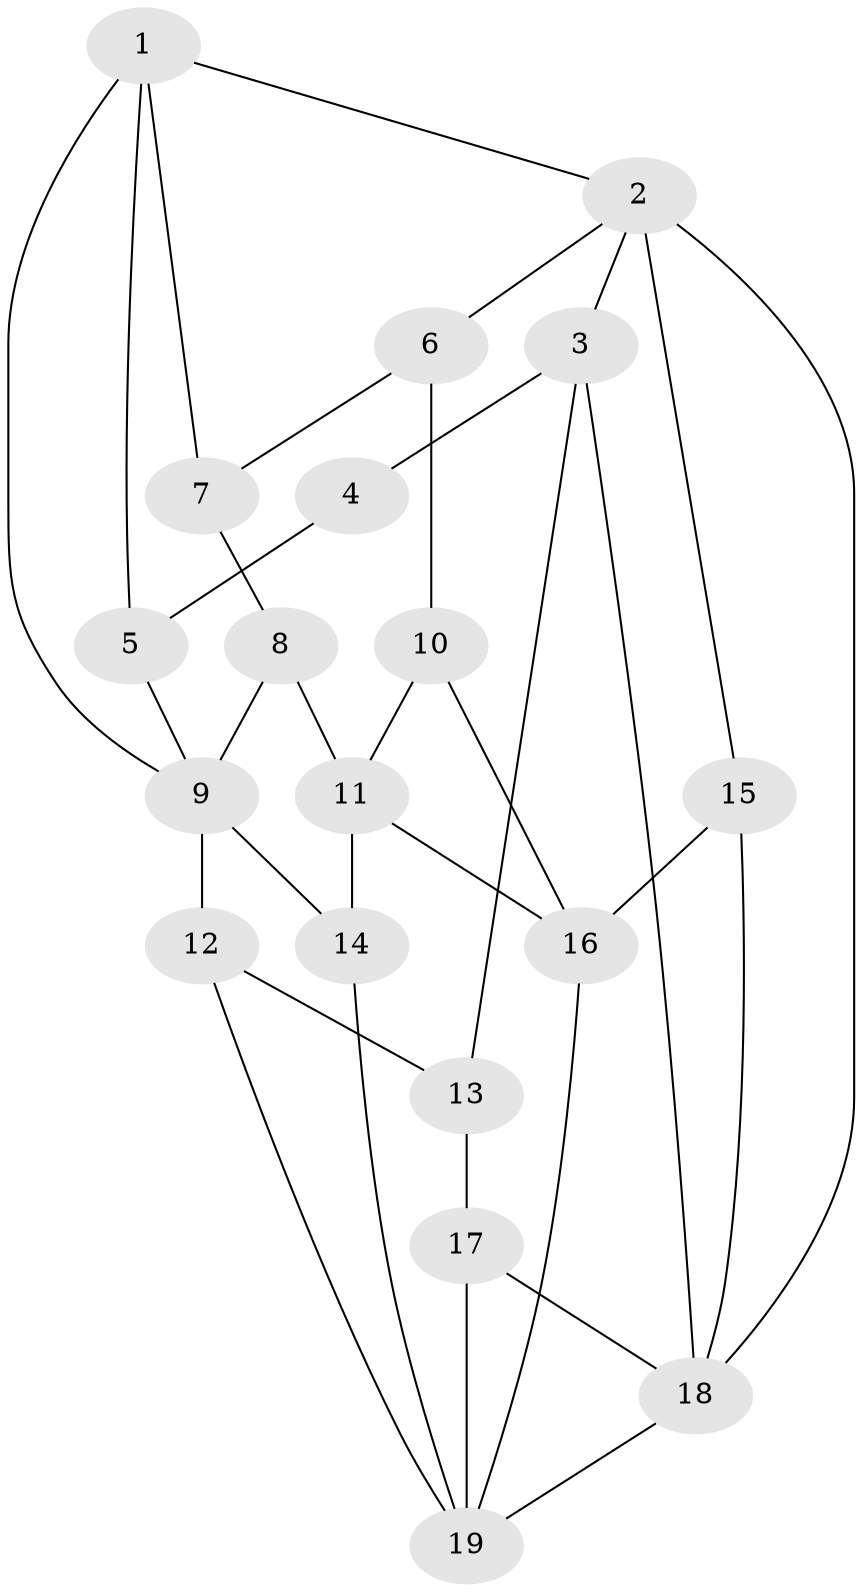 // original degree distribution, {4: 0.25396825396825395, 6: 0.23809523809523808, 3: 0.047619047619047616, 5: 0.4603174603174603}
// Generated by graph-tools (version 1.1) at 2025/54/03/04/25 22:54:24]
// undirected, 19 vertices, 34 edges
graph export_dot {
  node [color=gray90,style=filled];
  1;
  2;
  3;
  4;
  5;
  6;
  7;
  8;
  9;
  10;
  11;
  12;
  13;
  14;
  15;
  16;
  17;
  18;
  19;
  1 -- 2 [weight=1.0];
  1 -- 5 [weight=1.0];
  1 -- 7 [weight=1.0];
  1 -- 9 [weight=1.0];
  2 -- 3 [weight=1.0];
  2 -- 6 [weight=1.0];
  2 -- 15 [weight=1.0];
  2 -- 18 [weight=2.0];
  3 -- 4 [weight=2.0];
  3 -- 13 [weight=2.0];
  3 -- 18 [weight=1.0];
  4 -- 5 [weight=1.0];
  5 -- 9 [weight=1.0];
  6 -- 7 [weight=1.0];
  6 -- 10 [weight=2.0];
  7 -- 8 [weight=1.0];
  8 -- 9 [weight=1.0];
  8 -- 11 [weight=2.0];
  9 -- 12 [weight=2.0];
  9 -- 14 [weight=1.0];
  10 -- 11 [weight=1.0];
  10 -- 16 [weight=1.0];
  11 -- 14 [weight=2.0];
  11 -- 16 [weight=1.0];
  12 -- 13 [weight=2.0];
  12 -- 19 [weight=1.0];
  13 -- 17 [weight=2.0];
  14 -- 19 [weight=1.0];
  15 -- 16 [weight=2.0];
  15 -- 18 [weight=1.0];
  16 -- 19 [weight=1.0];
  17 -- 18 [weight=2.0];
  17 -- 19 [weight=1.0];
  18 -- 19 [weight=1.0];
}
